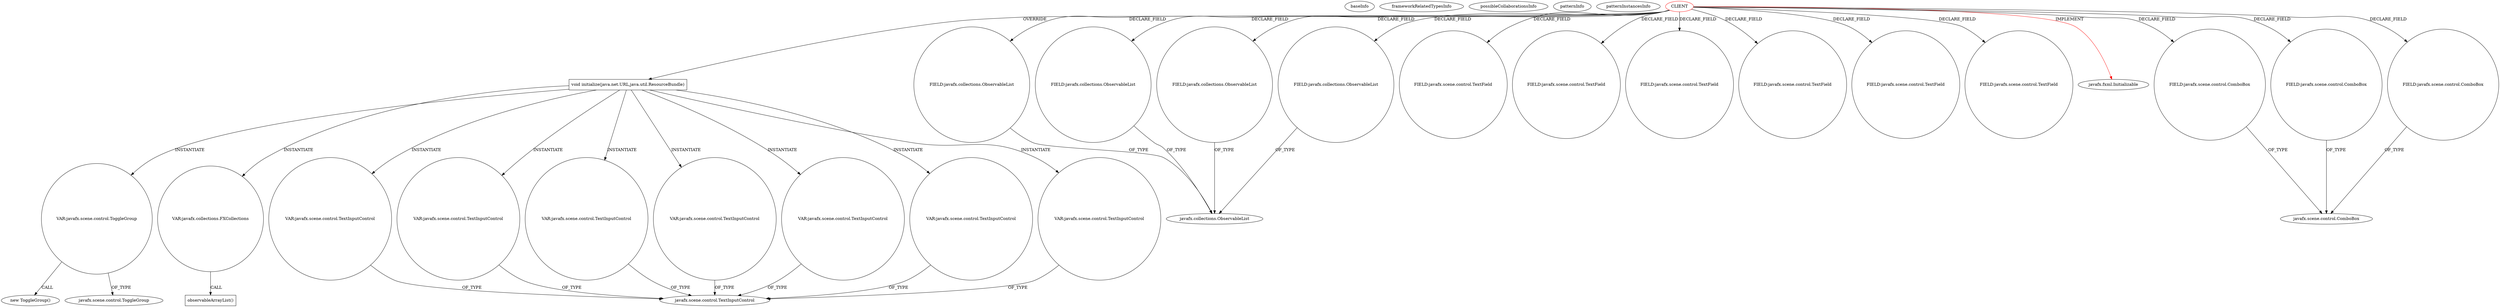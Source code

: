 digraph {
baseInfo[graphId=2541,category="pattern",isAnonymous=false,possibleRelation=false]
frameworkRelatedTypesInfo[0="javafx.fxml.Initializable"]
possibleCollaborationsInfo[]
patternInfo[frequency=2.0,patternRootClient=0]
patternInstancesInfo[0="killjoy64-Scouting~/killjoy64-Scouting/Scouting-master/Robotics Scouting Client/src/org/petoskeypaladins/scouting/client/Controller.java~Controller~3456",1="bianconejo-CEFX~/bianconejo-CEFX/CEFX-master/src/cefx/CECommandeController.java~CECommandeController~2084"]
80[label="new ToggleGroup()",vertexType="CONSTRUCTOR_CALL",isFrameworkType=false]
81[label="VAR:javafx.scene.control.ToggleGroup",vertexType="VARIABLE_EXPRESION",isFrameworkType=false,shape=circle]
76[label="void initialize(java.net.URL,java.util.ResourceBundle)",vertexType="OVERRIDING_METHOD_DECLARATION",isFrameworkType=false,shape=box]
0[label="CLIENT",vertexType="ROOT_CLIENT_CLASS_DECLARATION",isFrameworkType=false,color=red]
83[label="VAR:javafx.collections.FXCollections",vertexType="VARIABLE_EXPRESION",isFrameworkType=false,shape=circle]
46[label="FIELD:javafx.collections.ObservableList",vertexType="FIELD_DECLARATION",isFrameworkType=false,shape=circle]
31[label="javafx.collections.ObservableList",vertexType="FRAMEWORK_INTERFACE_TYPE",isFrameworkType=false]
74[label="FIELD:javafx.collections.ObservableList",vertexType="FIELD_DECLARATION",isFrameworkType=false,shape=circle]
30[label="FIELD:javafx.collections.ObservableList",vertexType="FIELD_DECLARATION",isFrameworkType=false,shape=circle]
42[label="FIELD:javafx.collections.ObservableList",vertexType="FIELD_DECLARATION",isFrameworkType=false,shape=circle]
104[label="VAR:javafx.scene.control.TextInputControl",vertexType="VARIABLE_EXPRESION",isFrameworkType=false,shape=circle]
95[label="VAR:javafx.scene.control.TextInputControl",vertexType="VARIABLE_EXPRESION",isFrameworkType=false,shape=circle]
143[label="VAR:javafx.scene.control.TextInputControl",vertexType="VARIABLE_EXPRESION",isFrameworkType=false,shape=circle]
92[label="VAR:javafx.scene.control.TextInputControl",vertexType="VARIABLE_EXPRESION",isFrameworkType=false,shape=circle]
148[label="VAR:javafx.scene.control.TextInputControl",vertexType="VARIABLE_EXPRESION",isFrameworkType=false,shape=circle]
98[label="VAR:javafx.scene.control.TextInputControl",vertexType="VARIABLE_EXPRESION",isFrameworkType=false,shape=circle]
101[label="VAR:javafx.scene.control.TextInputControl",vertexType="VARIABLE_EXPRESION",isFrameworkType=false,shape=circle]
45[label="javafx.scene.control.ToggleGroup",vertexType="FRAMEWORK_CLASS_TYPE",isFrameworkType=false]
94[label="javafx.scene.control.TextInputControl",vertexType="FRAMEWORK_CLASS_TYPE",isFrameworkType=false]
70[label="FIELD:javafx.scene.control.TextField",vertexType="FIELD_DECLARATION",isFrameworkType=false,shape=circle]
34[label="FIELD:javafx.scene.control.TextField",vertexType="FIELD_DECLARATION",isFrameworkType=false,shape=circle]
72[label="FIELD:javafx.scene.control.TextField",vertexType="FIELD_DECLARATION",isFrameworkType=false,shape=circle]
50[label="FIELD:javafx.scene.control.TextField",vertexType="FIELD_DECLARATION",isFrameworkType=false,shape=circle]
48[label="FIELD:javafx.scene.control.TextField",vertexType="FIELD_DECLARATION",isFrameworkType=false,shape=circle]
32[label="FIELD:javafx.scene.control.TextField",vertexType="FIELD_DECLARATION",isFrameworkType=false,shape=circle]
91[label="observableArrayList()",vertexType="INSIDE_CALL",isFrameworkType=false,shape=box]
1[label="javafx.fxml.Initializable",vertexType="FRAMEWORK_INTERFACE_TYPE",isFrameworkType=false]
60[label="FIELD:javafx.scene.control.ComboBox",vertexType="FIELD_DECLARATION",isFrameworkType=false,shape=circle]
3[label="javafx.scene.control.ComboBox",vertexType="FRAMEWORK_CLASS_TYPE",isFrameworkType=false]
8[label="FIELD:javafx.scene.control.ComboBox",vertexType="FIELD_DECLARATION",isFrameworkType=false,shape=circle]
54[label="FIELD:javafx.scene.control.ComboBox",vertexType="FIELD_DECLARATION",isFrameworkType=false,shape=circle]
46->31[label="OF_TYPE"]
42->31[label="OF_TYPE"]
81->45[label="OF_TYPE"]
0->8[label="DECLARE_FIELD"]
0->72[label="DECLARE_FIELD"]
0->42[label="DECLARE_FIELD"]
60->3[label="OF_TYPE"]
8->3[label="OF_TYPE"]
104->94[label="OF_TYPE"]
76->98[label="INSTANTIATE"]
76->83[label="INSTANTIATE"]
0->34[label="DECLARE_FIELD"]
0->50[label="DECLARE_FIELD"]
54->3[label="OF_TYPE"]
143->94[label="OF_TYPE"]
30->31[label="OF_TYPE"]
83->91[label="CALL"]
76->143[label="INSTANTIATE"]
76->92[label="INSTANTIATE"]
0->60[label="DECLARE_FIELD"]
98->94[label="OF_TYPE"]
101->94[label="OF_TYPE"]
0->74[label="DECLARE_FIELD"]
0->46[label="DECLARE_FIELD"]
95->94[label="OF_TYPE"]
76->101[label="INSTANTIATE"]
0->76[label="OVERRIDE"]
76->95[label="INSTANTIATE"]
0->70[label="DECLARE_FIELD"]
0->48[label="DECLARE_FIELD"]
74->31[label="OF_TYPE"]
0->32[label="DECLARE_FIELD"]
0->54[label="DECLARE_FIELD"]
76->148[label="INSTANTIATE"]
81->80[label="CALL"]
76->104[label="INSTANTIATE"]
92->94[label="OF_TYPE"]
76->81[label="INSTANTIATE"]
0->1[label="IMPLEMENT",color=red]
0->30[label="DECLARE_FIELD"]
148->94[label="OF_TYPE"]
}
